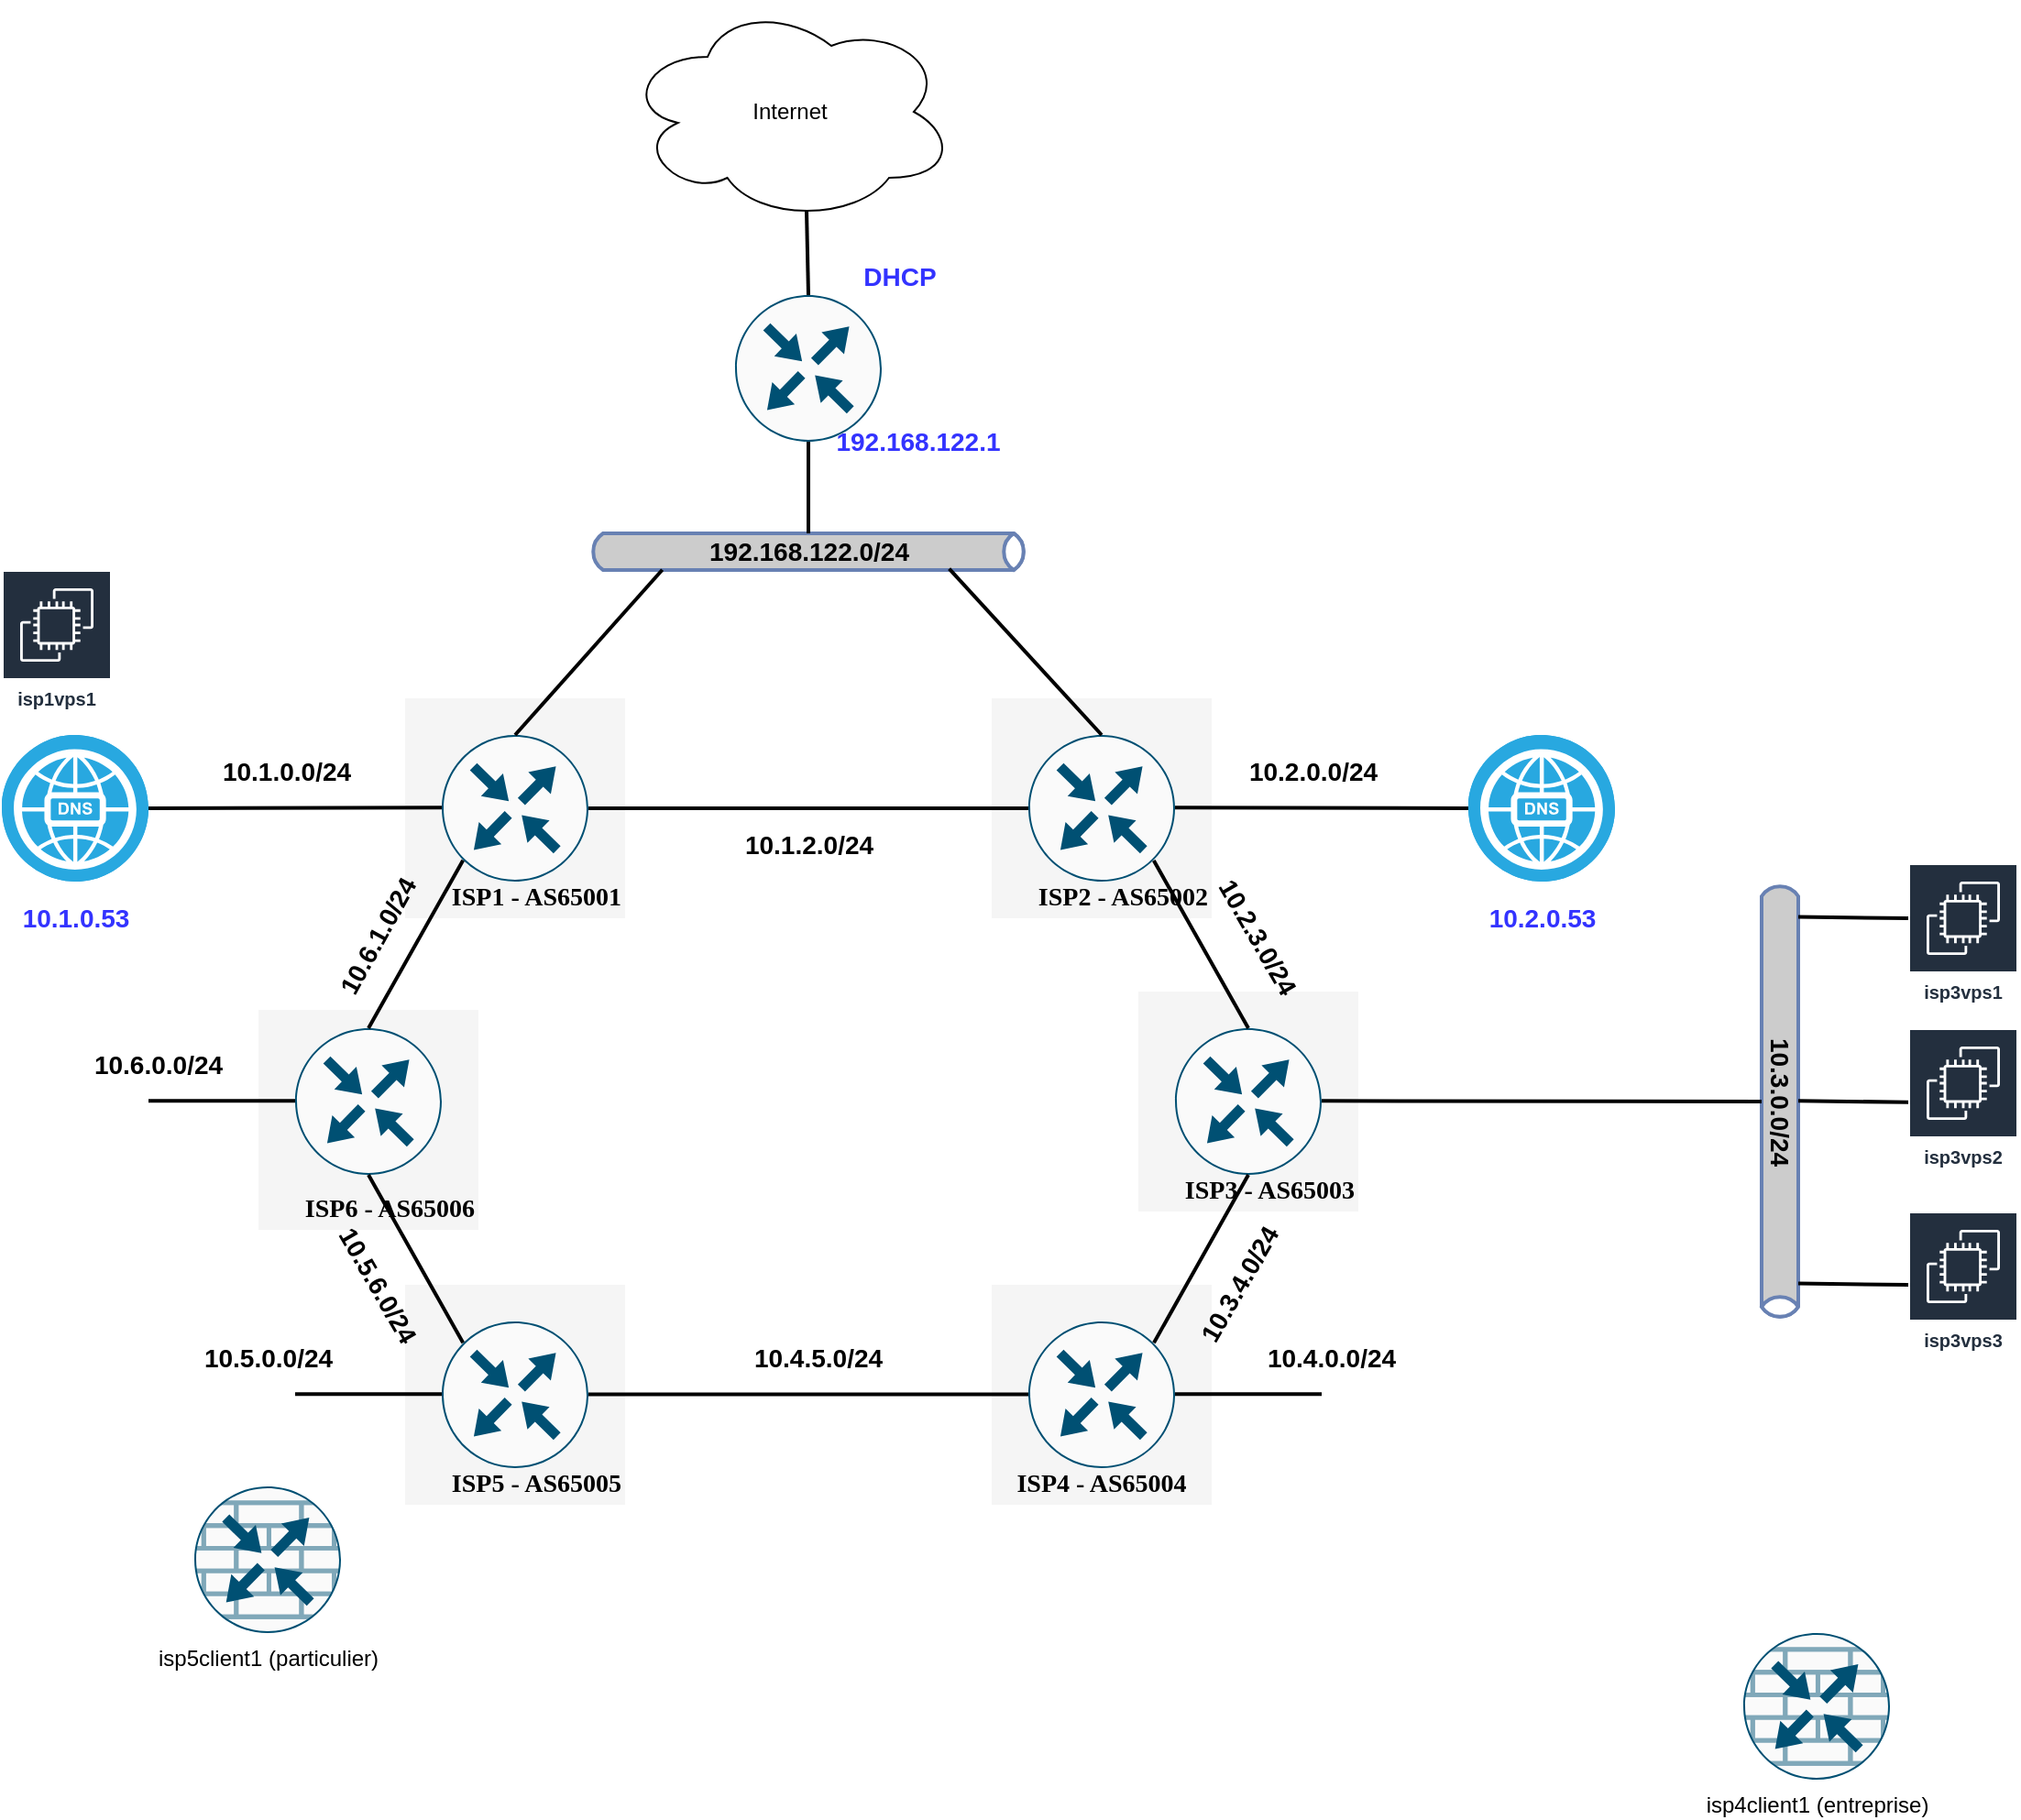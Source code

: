 <mxfile version="15.4.0" type="device"><diagram name="network-lab" id="v87TAPbju3DF8VrkiCMp"><mxGraphModel dx="1342" dy="1000" grid="1" gridSize="10" guides="1" tooltips="1" connect="1" arrows="1" fold="1" page="1" pageScale="1" pageWidth="850" pageHeight="1100" math="0" shadow="0"><root><mxCell id="U6id6oNHgHlkw0d9aRom-0"/><mxCell id="U6id6oNHgHlkw0d9aRom-1" parent="U6id6oNHgHlkw0d9aRom-0"/><mxCell id="voE-X81nJ1YRX3bRsVCh-0" value="" style="html=1;fillColor=#CCCCCC;strokeColor=#6881B3;gradientColor=none;gradientDirection=north;strokeWidth=2;shape=mxgraph.networks.bus;gradientColor=none;gradientDirection=north;fontColor=#ffffff;perimeter=backbonePerimeter;backboneSize=20;rotation=90;" parent="U6id6oNHgHlkw0d9aRom-1" vertex="1"><mxGeometry x="1250" y="590" width="240" height="20" as="geometry"/></mxCell><mxCell id="H-hFamo2rkaerAuy-kdD-5" value="ISP6 - AS65006" style="whiteSpace=wrap;html=1;rounded=0;shadow=0;comic=0;strokeWidth=1;fontFamily=Verdana;fontSize=14;fillColor=#f5f5f5;strokeColor=none;fontStyle=1;verticalAlign=bottom;align=right;" parent="U6id6oNHgHlkw0d9aRom-1" vertex="1"><mxGeometry x="540" y="550" width="120" height="120" as="geometry"/></mxCell><mxCell id="H-hFamo2rkaerAuy-kdD-4" value="ISP5 - AS65005" style="whiteSpace=wrap;html=1;rounded=0;shadow=0;comic=0;strokeWidth=1;fontFamily=Verdana;fontSize=14;fillColor=#f5f5f5;strokeColor=none;fontStyle=1;verticalAlign=bottom;align=right;" parent="U6id6oNHgHlkw0d9aRom-1" vertex="1"><mxGeometry x="620" y="700" width="120" height="120" as="geometry"/></mxCell><mxCell id="H-hFamo2rkaerAuy-kdD-3" value="&lt;b&gt;ISP4 - AS65004&lt;/b&gt;" style="whiteSpace=wrap;html=1;rounded=0;shadow=0;comic=0;strokeWidth=1;fontFamily=Verdana;fontSize=14;fillColor=#f5f5f5;strokeColor=none;fontStyle=0;verticalAlign=bottom;align=center;" parent="U6id6oNHgHlkw0d9aRom-1" vertex="1"><mxGeometry x="940" y="700" width="120" height="120" as="geometry"/></mxCell><mxCell id="H-hFamo2rkaerAuy-kdD-2" value="ISP3 - AS65003" style="whiteSpace=wrap;html=1;rounded=0;shadow=0;comic=0;strokeWidth=1;fontFamily=Verdana;fontSize=14;fillColor=#f5f5f5;strokeColor=none;fontStyle=1;verticalAlign=bottom;align=right;" parent="U6id6oNHgHlkw0d9aRom-1" vertex="1"><mxGeometry x="1020" y="540" width="120" height="120" as="geometry"/></mxCell><mxCell id="H-hFamo2rkaerAuy-kdD-1" value="ISP2 - AS65002" style="whiteSpace=wrap;html=1;rounded=0;shadow=0;comic=0;strokeWidth=1;fontFamily=Verdana;fontSize=14;fillColor=#f5f5f5;strokeColor=none;fontStyle=1;verticalAlign=bottom;align=right;" parent="U6id6oNHgHlkw0d9aRom-1" vertex="1"><mxGeometry x="940" y="380" width="120" height="120" as="geometry"/></mxCell><mxCell id="H-hFamo2rkaerAuy-kdD-0" value="ISP1 - AS65001" style="whiteSpace=wrap;html=1;rounded=0;shadow=0;comic=0;strokeWidth=1;fontFamily=Verdana;fontSize=14;fillColor=#f5f5f5;strokeColor=none;fontStyle=1;verticalAlign=bottom;align=right;" parent="U6id6oNHgHlkw0d9aRom-1" vertex="1"><mxGeometry x="620" y="380" width="120" height="120" as="geometry"/></mxCell><mxCell id="U6id6oNHgHlkw0d9aRom-9" value="" style="html=1;fillColor=#CCCCCC;strokeColor=#6881B3;gradientColor=none;gradientDirection=north;strokeWidth=2;shape=mxgraph.networks.bus;gradientColor=none;gradientDirection=north;fontColor=#ffffff;perimeter=backbonePerimeter;backboneSize=20;" parent="U6id6oNHgHlkw0d9aRom-1" vertex="1"><mxGeometry x="720" y="290" width="240" height="20" as="geometry"/></mxCell><mxCell id="U6id6oNHgHlkw0d9aRom-19" value="" style="points=[[0.5,0,0],[1,0.5,0],[0.5,1,0],[0,0.5,0],[0.145,0.145,0],[0.856,0.145,0],[0.855,0.856,0],[0.145,0.855,0]];verticalLabelPosition=bottom;html=1;verticalAlign=top;aspect=fixed;align=center;pointerEvents=1;shape=mxgraph.cisco19.rect;prIcon=router;fillColor=#FAFAFA;strokeColor=#005073;" parent="U6id6oNHgHlkw0d9aRom-1" vertex="1"><mxGeometry x="640" y="400" width="80" height="80" as="geometry"/></mxCell><mxCell id="U6id6oNHgHlkw0d9aRom-26" value="" style="endArrow=none;html=1;exitX=0.5;exitY=0;exitDx=0;exitDy=0;exitPerimeter=0;strokeWidth=2;entryX=0.168;entryY=0.993;entryDx=0;entryDy=0;entryPerimeter=0;" parent="U6id6oNHgHlkw0d9aRom-1" source="U6id6oNHgHlkw0d9aRom-19" target="U6id6oNHgHlkw0d9aRom-9" edge="1"><mxGeometry x="195" y="100" width="50" height="50" as="geometry"><mxPoint x="675" y="380.0" as="sourcePoint"/><mxPoint x="685" y="310" as="targetPoint"/></mxGeometry></mxCell><mxCell id="U6id6oNHgHlkw0d9aRom-27" value="Internet" style="ellipse;shape=cloud;whiteSpace=wrap;html=1;" parent="U6id6oNHgHlkw0d9aRom-1" vertex="1"><mxGeometry x="740" width="180" height="120" as="geometry"/></mxCell><mxCell id="U6id6oNHgHlkw0d9aRom-38" value="192.168.122.0/24" style="text;html=1;align=center;verticalAlign=middle;resizable=0;points=[];autosize=1;fontStyle=1;fontSize=14;rotation=0;" parent="U6id6oNHgHlkw0d9aRom-1" vertex="1"><mxGeometry x="780" y="290" width="120" height="20" as="geometry"/></mxCell><mxCell id="U6id6oNHgHlkw0d9aRom-42" value="&lt;b&gt;&lt;font color=&quot;#3333ff&quot;&gt;192.168.122.1&lt;/font&gt;&lt;/b&gt;" style="text;html=1;strokeColor=none;fillColor=none;align=center;verticalAlign=middle;whiteSpace=wrap;rounded=0;fontSize=14;" parent="U6id6oNHgHlkw0d9aRom-1" vertex="1"><mxGeometry x="880" y="230" width="40" height="20" as="geometry"/></mxCell><mxCell id="U6id6oNHgHlkw0d9aRom-60" value="" style="points=[[0.5,0,0],[1,0.5,0],[0.5,1,0],[0,0.5,0],[0.145,0.145,0],[0.856,0.145,0],[0.855,0.856,0],[0.145,0.855,0]];verticalLabelPosition=bottom;html=1;verticalAlign=top;aspect=fixed;align=center;pointerEvents=1;shape=mxgraph.cisco19.rect;prIcon=router;fillColor=#FAFAFA;strokeColor=#005073;" parent="U6id6oNHgHlkw0d9aRom-1" vertex="1"><mxGeometry x="960" y="400" width="80" height="80" as="geometry"/></mxCell><mxCell id="U6id6oNHgHlkw0d9aRom-64" value="" style="endArrow=none;html=1;strokeWidth=2;exitX=0.5;exitY=0;exitDx=0;exitDy=0;exitPerimeter=0;entryX=0.82;entryY=0.964;entryDx=0;entryDy=0;entryPerimeter=0;" parent="U6id6oNHgHlkw0d9aRom-1" source="U6id6oNHgHlkw0d9aRom-60" target="U6id6oNHgHlkw0d9aRom-9" edge="1"><mxGeometry x="140" y="140" width="50" height="50" as="geometry"><mxPoint x="1040" y="370" as="sourcePoint"/><mxPoint x="1020" y="330" as="targetPoint"/></mxGeometry></mxCell><mxCell id="U6id6oNHgHlkw0d9aRom-68" value="" style="points=[[0.5,0,0],[1,0.5,0],[0.5,1,0],[0,0.5,0],[0.145,0.145,0],[0.856,0.145,0],[0.855,0.856,0],[0.145,0.855,0]];verticalLabelPosition=bottom;html=1;verticalAlign=top;aspect=fixed;align=center;pointerEvents=1;shape=mxgraph.cisco19.rect;prIcon=router;fillColor=#FAFAFA;strokeColor=#005073;" parent="U6id6oNHgHlkw0d9aRom-1" vertex="1"><mxGeometry x="800" y="160" width="80" height="80" as="geometry"/></mxCell><mxCell id="U6id6oNHgHlkw0d9aRom-70" value="" style="endArrow=none;html=1;strokeWidth=2;entryX=0.5;entryY=1;entryDx=0;entryDy=0;entryPerimeter=0;" parent="U6id6oNHgHlkw0d9aRom-1" target="U6id6oNHgHlkw0d9aRom-68" edge="1"><mxGeometry x="150" y="150" width="50" height="50" as="geometry"><mxPoint x="840" y="290" as="sourcePoint"/><mxPoint x="958.06" y="322" as="targetPoint"/></mxGeometry></mxCell><mxCell id="U6id6oNHgHlkw0d9aRom-71" value="" style="endArrow=none;html=1;entryX=0.55;entryY=0.95;entryDx=0;entryDy=0;entryPerimeter=0;strokeWidth=2;exitX=0.5;exitY=0;exitDx=0;exitDy=0;exitPerimeter=0;" parent="U6id6oNHgHlkw0d9aRom-1" source="U6id6oNHgHlkw0d9aRom-68" target="U6id6oNHgHlkw0d9aRom-27" edge="1"><mxGeometry x="410" y="-90" width="50" height="50" as="geometry"><mxPoint x="1060" y="460" as="sourcePoint"/><mxPoint x="1370" y="460" as="targetPoint"/></mxGeometry></mxCell><mxCell id="aIUkbUVj_SA3XRfAe9oj-0" value="" style="points=[[0.5,0,0],[1,0.5,0],[0.5,1,0],[0,0.5,0],[0.145,0.145,0],[0.856,0.145,0],[0.855,0.856,0],[0.145,0.855,0]];verticalLabelPosition=bottom;html=1;verticalAlign=top;aspect=fixed;align=center;pointerEvents=1;shape=mxgraph.cisco19.rect;prIcon=router;fillColor=#FAFAFA;strokeColor=#005073;" parent="U6id6oNHgHlkw0d9aRom-1" vertex="1"><mxGeometry x="560" y="560" width="80" height="80" as="geometry"/></mxCell><mxCell id="aIUkbUVj_SA3XRfAe9oj-1" value="" style="points=[[0.5,0,0],[1,0.5,0],[0.5,1,0],[0,0.5,0],[0.145,0.145,0],[0.856,0.145,0],[0.855,0.856,0],[0.145,0.855,0]];verticalLabelPosition=bottom;html=1;verticalAlign=top;aspect=fixed;align=center;pointerEvents=1;shape=mxgraph.cisco19.rect;prIcon=router;fillColor=#FAFAFA;strokeColor=#005073;" parent="U6id6oNHgHlkw0d9aRom-1" vertex="1"><mxGeometry x="1040" y="560" width="80" height="80" as="geometry"/></mxCell><mxCell id="aIUkbUVj_SA3XRfAe9oj-2" value="" style="points=[[0.5,0,0],[1,0.5,0],[0.5,1,0],[0,0.5,0],[0.145,0.145,0],[0.856,0.145,0],[0.855,0.856,0],[0.145,0.855,0]];verticalLabelPosition=bottom;html=1;verticalAlign=top;aspect=fixed;align=center;pointerEvents=1;shape=mxgraph.cisco19.rect;prIcon=router;fillColor=#FAFAFA;strokeColor=#005073;" parent="U6id6oNHgHlkw0d9aRom-1" vertex="1"><mxGeometry x="640" y="720" width="80" height="80" as="geometry"/></mxCell><mxCell id="aIUkbUVj_SA3XRfAe9oj-3" value="" style="points=[[0.5,0,0],[1,0.5,0],[0.5,1,0],[0,0.5,0],[0.145,0.145,0],[0.856,0.145,0],[0.855,0.856,0],[0.145,0.855,0]];verticalLabelPosition=bottom;html=1;verticalAlign=top;aspect=fixed;align=center;pointerEvents=1;shape=mxgraph.cisco19.rect;prIcon=router;fillColor=#FAFAFA;strokeColor=#005073;" parent="U6id6oNHgHlkw0d9aRom-1" vertex="1"><mxGeometry x="960" y="720" width="80" height="80" as="geometry"/></mxCell><mxCell id="aIUkbUVj_SA3XRfAe9oj-4" value="" style="endArrow=none;html=1;exitX=1;exitY=0.5;exitDx=0;exitDy=0;exitPerimeter=0;strokeWidth=2;entryX=0;entryY=0.5;entryDx=0;entryDy=0;entryPerimeter=0;" parent="U6id6oNHgHlkw0d9aRom-1" source="U6id6oNHgHlkw0d9aRom-19" target="U6id6oNHgHlkw0d9aRom-60" edge="1"><mxGeometry x="205" y="110" width="50" height="50" as="geometry"><mxPoint x="690" y="410" as="sourcePoint"/><mxPoint x="770.32" y="319.86" as="targetPoint"/></mxGeometry></mxCell><mxCell id="aIUkbUVj_SA3XRfAe9oj-5" value="" style="endArrow=none;html=1;exitX=1;exitY=0.5;exitDx=0;exitDy=0;exitPerimeter=0;strokeWidth=2;entryX=0;entryY=0.5;entryDx=0;entryDy=0;entryPerimeter=0;" parent="U6id6oNHgHlkw0d9aRom-1" edge="1"><mxGeometry x="205" y="429.71" width="50" height="50" as="geometry"><mxPoint x="720" y="759.71" as="sourcePoint"/><mxPoint x="960" y="759.71" as="targetPoint"/></mxGeometry></mxCell><mxCell id="aIUkbUVj_SA3XRfAe9oj-6" value="" style="endArrow=none;html=1;exitX=0.145;exitY=0.855;exitDx=0;exitDy=0;exitPerimeter=0;strokeWidth=2;entryX=0.5;entryY=0;entryDx=0;entryDy=0;entryPerimeter=0;" parent="U6id6oNHgHlkw0d9aRom-1" source="U6id6oNHgHlkw0d9aRom-19" target="aIUkbUVj_SA3XRfAe9oj-0" edge="1"><mxGeometry x="215" y="120" width="50" height="50" as="geometry"><mxPoint x="730" y="450" as="sourcePoint"/><mxPoint x="970" y="450" as="targetPoint"/></mxGeometry></mxCell><mxCell id="aIUkbUVj_SA3XRfAe9oj-7" value="" style="endArrow=none;html=1;exitX=0.5;exitY=1;exitDx=0;exitDy=0;exitPerimeter=0;strokeWidth=2;entryX=0.856;entryY=0.145;entryDx=0;entryDy=0;entryPerimeter=0;" parent="U6id6oNHgHlkw0d9aRom-1" target="aIUkbUVj_SA3XRfAe9oj-3" edge="1"><mxGeometry x="615" y="280" width="50" height="50" as="geometry"><mxPoint x="1080" y="640" as="sourcePoint"/><mxPoint x="1000" y="720" as="targetPoint"/></mxGeometry></mxCell><mxCell id="aIUkbUVj_SA3XRfAe9oj-8" value="" style="endArrow=none;html=1;exitX=0.855;exitY=0.856;exitDx=0;exitDy=0;exitPerimeter=0;strokeWidth=2;entryX=0.5;entryY=0;entryDx=0;entryDy=0;entryPerimeter=0;" parent="U6id6oNHgHlkw0d9aRom-1" source="U6id6oNHgHlkw0d9aRom-60" target="aIUkbUVj_SA3XRfAe9oj-1" edge="1"><mxGeometry x="615" y="120" width="50" height="50" as="geometry"><mxPoint x="1080" y="480" as="sourcePoint"/><mxPoint x="1000" y="560" as="targetPoint"/></mxGeometry></mxCell><mxCell id="aIUkbUVj_SA3XRfAe9oj-9" value="" style="endArrow=none;html=1;exitX=0.5;exitY=1;exitDx=0;exitDy=0;exitPerimeter=0;strokeWidth=2;entryX=0.145;entryY=0.145;entryDx=0;entryDy=0;entryPerimeter=0;" parent="U6id6oNHgHlkw0d9aRom-1" target="aIUkbUVj_SA3XRfAe9oj-2" edge="1"><mxGeometry x="215" y="280" width="50" height="50" as="geometry"><mxPoint x="600" y="640" as="sourcePoint"/><mxPoint x="680" y="720" as="targetPoint"/></mxGeometry></mxCell><mxCell id="KH0BAEHqLZ3FEIlribC1-0" value="" style="endArrow=none;html=1;exitX=1;exitY=0.5;exitDx=0;exitDy=0;exitPerimeter=0;strokeWidth=2;" parent="U6id6oNHgHlkw0d9aRom-1" source="8sLHgkfb_lHKQbxGNXbe-0" edge="1"><mxGeometry x="45" y="109.66" width="50" height="50" as="geometry"><mxPoint x="560" y="439.66" as="sourcePoint"/><mxPoint x="640" y="439.66" as="targetPoint"/></mxGeometry></mxCell><mxCell id="KH0BAEHqLZ3FEIlribC1-1" value="" style="endArrow=none;html=1;exitX=1;exitY=0.5;exitDx=0;exitDy=0;exitPerimeter=0;strokeWidth=2;" parent="U6id6oNHgHlkw0d9aRom-1" edge="1"><mxGeometry x="-35" y="269.66" width="50" height="50" as="geometry"><mxPoint x="480" y="599.66" as="sourcePoint"/><mxPoint x="560" y="599.66" as="targetPoint"/></mxGeometry></mxCell><mxCell id="KH0BAEHqLZ3FEIlribC1-2" value="" style="endArrow=none;html=1;exitX=1;exitY=0.5;exitDx=0;exitDy=0;exitPerimeter=0;strokeWidth=2;" parent="U6id6oNHgHlkw0d9aRom-1" edge="1"><mxGeometry x="45" y="429.66" width="50" height="50" as="geometry"><mxPoint x="560" y="759.66" as="sourcePoint"/><mxPoint x="640" y="759.66" as="targetPoint"/></mxGeometry></mxCell><mxCell id="KH0BAEHqLZ3FEIlribC1-3" value="" style="endArrow=none;html=1;exitX=1;exitY=0.5;exitDx=0;exitDy=0;exitPerimeter=0;strokeWidth=2;entryX=0;entryY=0.5;entryDx=0;entryDy=0;entryPerimeter=0;" parent="U6id6oNHgHlkw0d9aRom-1" target="8sLHgkfb_lHKQbxGNXbe-1" edge="1"><mxGeometry x="525" y="109.66" width="50" height="50" as="geometry"><mxPoint x="1040" y="439.66" as="sourcePoint"/><mxPoint x="1120" y="439.66" as="targetPoint"/></mxGeometry></mxCell><mxCell id="KH0BAEHqLZ3FEIlribC1-4" value="" style="endArrow=none;html=1;exitX=1;exitY=0.5;exitDx=0;exitDy=0;exitPerimeter=0;strokeWidth=2;" parent="U6id6oNHgHlkw0d9aRom-1" edge="1"><mxGeometry x="605" y="269.66" width="50" height="50" as="geometry"><mxPoint x="1120" y="599.66" as="sourcePoint"/><mxPoint x="1360" y="600" as="targetPoint"/></mxGeometry></mxCell><mxCell id="KH0BAEHqLZ3FEIlribC1-5" value="" style="endArrow=none;html=1;exitX=1;exitY=0.5;exitDx=0;exitDy=0;exitPerimeter=0;strokeWidth=2;" parent="U6id6oNHgHlkw0d9aRom-1" edge="1"><mxGeometry x="525" y="429.66" width="50" height="50" as="geometry"><mxPoint x="1040" y="759.66" as="sourcePoint"/><mxPoint x="1120" y="759.66" as="targetPoint"/></mxGeometry></mxCell><mxCell id="7NHTxPaI59FZthznn5_d-1" value="10.1.2.0/24" style="text;html=1;align=center;verticalAlign=middle;resizable=0;points=[];autosize=1;fontStyle=1;fontSize=14;rotation=0;" parent="U6id6oNHgHlkw0d9aRom-1" vertex="1"><mxGeometry x="795" y="450" width="90" height="20" as="geometry"/></mxCell><mxCell id="DyiQKJqb-k-AkiFhXbPz-0" value="10.2.3.0/24" style="text;html=1;align=center;verticalAlign=middle;resizable=0;points=[];autosize=1;fontStyle=1;fontSize=14;rotation=60;" parent="U6id6oNHgHlkw0d9aRom-1" vertex="1"><mxGeometry x="1040" y="500" width="90" height="20" as="geometry"/></mxCell><mxCell id="DyiQKJqb-k-AkiFhXbPz-1" value="10.3.4.0/24" style="text;html=1;align=center;verticalAlign=middle;resizable=0;points=[];autosize=1;fontStyle=1;fontSize=14;rotation=-60;" parent="U6id6oNHgHlkw0d9aRom-1" vertex="1"><mxGeometry x="1030" y="690" width="90" height="20" as="geometry"/></mxCell><mxCell id="DyiQKJqb-k-AkiFhXbPz-2" value="10.4.5.0/24" style="text;html=1;align=center;verticalAlign=middle;resizable=0;points=[];autosize=1;fontStyle=1;fontSize=14;rotation=0;" parent="U6id6oNHgHlkw0d9aRom-1" vertex="1"><mxGeometry x="800" y="730" width="90" height="20" as="geometry"/></mxCell><mxCell id="DyiQKJqb-k-AkiFhXbPz-3" value="10.5.6.0/24" style="text;html=1;align=center;verticalAlign=middle;resizable=0;points=[];autosize=1;fontStyle=1;fontSize=14;rotation=60;" parent="U6id6oNHgHlkw0d9aRom-1" vertex="1"><mxGeometry x="560" y="690" width="90" height="20" as="geometry"/></mxCell><mxCell id="DyiQKJqb-k-AkiFhXbPz-4" value="10.6.1.0/24" style="text;html=1;align=center;verticalAlign=middle;resizable=0;points=[];autosize=1;fontStyle=1;fontSize=14;rotation=-61;" parent="U6id6oNHgHlkw0d9aRom-1" vertex="1"><mxGeometry x="560" y="500" width="90" height="20" as="geometry"/></mxCell><mxCell id="DyiQKJqb-k-AkiFhXbPz-5" value="10.2.0.0/24" style="text;html=1;align=center;verticalAlign=middle;resizable=0;points=[];autosize=1;fontStyle=1;fontSize=14;rotation=0;" parent="U6id6oNHgHlkw0d9aRom-1" vertex="1"><mxGeometry x="1070" y="410" width="90" height="20" as="geometry"/></mxCell><mxCell id="DyiQKJqb-k-AkiFhXbPz-6" value="10.1.0.0/24" style="text;html=1;align=center;verticalAlign=middle;resizable=0;points=[];autosize=1;fontStyle=1;fontSize=14;rotation=0;" parent="U6id6oNHgHlkw0d9aRom-1" vertex="1"><mxGeometry x="510" y="410" width="90" height="20" as="geometry"/></mxCell><mxCell id="DyiQKJqb-k-AkiFhXbPz-7" value="10.3.0.0/24" style="text;html=1;align=center;verticalAlign=middle;resizable=0;points=[];autosize=1;fontStyle=1;fontSize=14;rotation=90;" parent="U6id6oNHgHlkw0d9aRom-1" vertex="1"><mxGeometry x="1325" y="590" width="90" height="20" as="geometry"/></mxCell><mxCell id="DyiQKJqb-k-AkiFhXbPz-8" value="10.4.0.0/24" style="text;html=1;align=center;verticalAlign=middle;resizable=0;points=[];autosize=1;fontStyle=1;fontSize=14;rotation=0;" parent="U6id6oNHgHlkw0d9aRom-1" vertex="1"><mxGeometry x="1080" y="730" width="90" height="20" as="geometry"/></mxCell><mxCell id="DyiQKJqb-k-AkiFhXbPz-9" value="10.5.0.0/24" style="text;html=1;align=center;verticalAlign=middle;resizable=0;points=[];autosize=1;fontStyle=1;fontSize=14;rotation=0;" parent="U6id6oNHgHlkw0d9aRom-1" vertex="1"><mxGeometry x="500" y="730" width="90" height="20" as="geometry"/></mxCell><mxCell id="DyiQKJqb-k-AkiFhXbPz-10" value="10.6.0.0/24" style="text;html=1;align=center;verticalAlign=middle;resizable=0;points=[];autosize=1;fontStyle=1;fontSize=14;rotation=0;" parent="U6id6oNHgHlkw0d9aRom-1" vertex="1"><mxGeometry x="440" y="570" width="90" height="20" as="geometry"/></mxCell><mxCell id="8sLHgkfb_lHKQbxGNXbe-0" value="" style="fillColor=#28A8E0;verticalLabelPosition=bottom;html=1;strokeColor=#ffffff;verticalAlign=top;align=center;points=[[0.145,0.145,0],[0.5,0,0],[0.855,0.145,0],[1,0.5,0],[0.855,0.855,0],[0.5,1,0],[0.145,0.855,0],[0,0.5,0]];pointerEvents=1;shape=mxgraph.cisco_safe.compositeIcon;bgIcon=ellipse;resIcon=mxgraph.cisco_safe.capability.dns;" parent="U6id6oNHgHlkw0d9aRom-1" vertex="1"><mxGeometry x="400" y="400" width="80" height="80" as="geometry"/></mxCell><mxCell id="8sLHgkfb_lHKQbxGNXbe-1" value="" style="fillColor=#28A8E0;verticalLabelPosition=bottom;html=1;strokeColor=#ffffff;verticalAlign=top;align=center;points=[[0.145,0.145,0],[0.5,0,0],[0.855,0.145,0],[1,0.5,0],[0.855,0.855,0],[0.5,1,0],[0.145,0.855,0],[0,0.5,0]];pointerEvents=1;shape=mxgraph.cisco_safe.compositeIcon;bgIcon=ellipse;resIcon=mxgraph.cisco_safe.capability.dns;" parent="U6id6oNHgHlkw0d9aRom-1" vertex="1"><mxGeometry x="1200" y="400" width="80" height="80" as="geometry"/></mxCell><mxCell id="z-pfmO8GVerPmJj_f_YX-0" value="10.1.0.53" style="text;html=1;strokeColor=none;fillColor=none;align=center;verticalAlign=middle;whiteSpace=wrap;rounded=0;fontSize=14;fontStyle=1;fontColor=#3333FF;" parent="U6id6oNHgHlkw0d9aRom-1" vertex="1"><mxGeometry x="412.5" y="490" width="55" height="20" as="geometry"/></mxCell><mxCell id="z-pfmO8GVerPmJj_f_YX-1" value="10.2.0.53" style="text;html=1;strokeColor=none;fillColor=none;align=center;verticalAlign=middle;whiteSpace=wrap;rounded=0;fontSize=14;fontStyle=1;fontColor=#3333FF;" parent="U6id6oNHgHlkw0d9aRom-1" vertex="1"><mxGeometry x="1212.5" y="490" width="55" height="20" as="geometry"/></mxCell><mxCell id="voE-X81nJ1YRX3bRsVCh-1" value="" style="endArrow=none;html=1;exitX=1;exitY=0.5;exitDx=0;exitDy=0;exitPerimeter=0;strokeWidth=2;" parent="U6id6oNHgHlkw0d9aRom-1" edge="1"><mxGeometry x="865" y="169.31" width="50" height="50" as="geometry"><mxPoint x="1380" y="499.31" as="sourcePoint"/><mxPoint x="1440" y="500" as="targetPoint"/></mxGeometry></mxCell><mxCell id="voE-X81nJ1YRX3bRsVCh-2" value="" style="endArrow=none;html=1;exitX=1;exitY=0.5;exitDx=0;exitDy=0;exitPerimeter=0;strokeWidth=2;" parent="U6id6oNHgHlkw0d9aRom-1" edge="1"><mxGeometry x="865" y="269.66" width="50" height="50" as="geometry"><mxPoint x="1380" y="599.66" as="sourcePoint"/><mxPoint x="1440" y="600.35" as="targetPoint"/></mxGeometry></mxCell><mxCell id="voE-X81nJ1YRX3bRsVCh-3" value="" style="endArrow=none;html=1;exitX=1;exitY=0.5;exitDx=0;exitDy=0;exitPerimeter=0;strokeWidth=2;" parent="U6id6oNHgHlkw0d9aRom-1" edge="1"><mxGeometry x="865" y="369.31" width="50" height="50" as="geometry"><mxPoint x="1380" y="699.31" as="sourcePoint"/><mxPoint x="1440" y="700" as="targetPoint"/></mxGeometry></mxCell><mxCell id="XePu69oYci8VOVrq7qaU-0" value="isp3vps1" style="sketch=0;outlineConnect=0;fontColor=#232F3E;gradientColor=none;strokeColor=#ffffff;fillColor=#232F3E;dashed=0;verticalLabelPosition=middle;verticalAlign=bottom;align=center;html=1;whiteSpace=wrap;fontSize=10;fontStyle=1;spacing=3;shape=mxgraph.aws4.productIcon;prIcon=mxgraph.aws4.ec2;" parent="U6id6oNHgHlkw0d9aRom-1" vertex="1"><mxGeometry x="1440" y="470" width="60" height="80" as="geometry"/></mxCell><mxCell id="XePu69oYci8VOVrq7qaU-1" value="isp3vps2" style="sketch=0;outlineConnect=0;fontColor=#232F3E;gradientColor=none;strokeColor=#ffffff;fillColor=#232F3E;dashed=0;verticalLabelPosition=middle;verticalAlign=bottom;align=center;html=1;whiteSpace=wrap;fontSize=10;fontStyle=1;spacing=3;shape=mxgraph.aws4.productIcon;prIcon=mxgraph.aws4.ec2;" parent="U6id6oNHgHlkw0d9aRom-1" vertex="1"><mxGeometry x="1440" y="560" width="60" height="80" as="geometry"/></mxCell><mxCell id="XePu69oYci8VOVrq7qaU-2" value="isp3vps3" style="sketch=0;outlineConnect=0;fontColor=#232F3E;gradientColor=none;strokeColor=#ffffff;fillColor=#232F3E;dashed=0;verticalLabelPosition=middle;verticalAlign=bottom;align=center;html=1;whiteSpace=wrap;fontSize=10;fontStyle=1;spacing=3;shape=mxgraph.aws4.productIcon;prIcon=mxgraph.aws4.ec2;" parent="U6id6oNHgHlkw0d9aRom-1" vertex="1"><mxGeometry x="1440" y="660" width="60" height="80" as="geometry"/></mxCell><mxCell id="gCMho0uc_hzlYg-amERS-0" value="isp4client1 (entreprise)" style="points=[[0.5,0,0],[1,0.5,0],[0.5,1,0],[0,0.5,0],[0.145,0.145,0],[0.856,0.145,0],[0.855,0.856,0],[0.145,0.855,0]];verticalLabelPosition=bottom;html=1;verticalAlign=top;aspect=fixed;align=center;pointerEvents=1;shape=mxgraph.cisco19.rect;prIcon=router_with_firewall;fillColor=#FAFAFA;strokeColor=#005073;" parent="U6id6oNHgHlkw0d9aRom-1" vertex="1"><mxGeometry x="1350" y="890" width="80" height="80" as="geometry"/></mxCell><mxCell id="gCMho0uc_hzlYg-amERS-2" value="isp5client1 (particulier)" style="points=[[0.5,0,0],[1,0.5,0],[0.5,1,0],[0,0.5,0],[0.145,0.145,0],[0.856,0.145,0],[0.855,0.856,0],[0.145,0.855,0]];verticalLabelPosition=bottom;html=1;verticalAlign=top;aspect=fixed;align=center;pointerEvents=1;shape=mxgraph.cisco19.rect;prIcon=router_with_firewall;fillColor=#FAFAFA;strokeColor=#005073;" parent="U6id6oNHgHlkw0d9aRom-1" vertex="1"><mxGeometry x="505" y="810" width="80" height="80" as="geometry"/></mxCell><mxCell id="Z93lTufOqWPJvelk0Q5k-0" value="&lt;b&gt;&lt;font color=&quot;#3333ff&quot;&gt;DHCP&lt;/font&gt;&lt;/b&gt;" style="text;html=1;strokeColor=none;fillColor=none;align=center;verticalAlign=middle;whiteSpace=wrap;rounded=0;fontSize=14;" parent="U6id6oNHgHlkw0d9aRom-1" vertex="1"><mxGeometry x="870" y="140" width="40" height="20" as="geometry"/></mxCell><mxCell id="QNUOBbWqMHy5i7ud3sgf-0" value="isp1vps1" style="sketch=0;outlineConnect=0;fontColor=#232F3E;gradientColor=none;strokeColor=#ffffff;fillColor=#232F3E;dashed=0;verticalLabelPosition=middle;verticalAlign=bottom;align=center;html=1;whiteSpace=wrap;fontSize=10;fontStyle=1;spacing=3;shape=mxgraph.aws4.productIcon;prIcon=mxgraph.aws4.ec2;" parent="U6id6oNHgHlkw0d9aRom-1" vertex="1"><mxGeometry x="400" y="310" width="60" height="80" as="geometry"/></mxCell></root></mxGraphModel></diagram></mxfile>